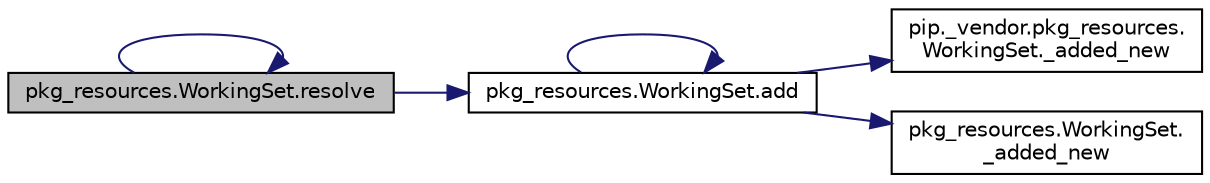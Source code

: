 digraph "pkg_resources.WorkingSet.resolve"
{
 // LATEX_PDF_SIZE
  edge [fontname="Helvetica",fontsize="10",labelfontname="Helvetica",labelfontsize="10"];
  node [fontname="Helvetica",fontsize="10",shape=record];
  rankdir="LR";
  Node1 [label="pkg_resources.WorkingSet.resolve",height=0.2,width=0.4,color="black", fillcolor="grey75", style="filled", fontcolor="black",tooltip=" "];
  Node1 -> Node2 [color="midnightblue",fontsize="10",style="solid",fontname="Helvetica"];
  Node2 [label="pkg_resources.WorkingSet.add",height=0.2,width=0.4,color="black", fillcolor="white", style="filled",URL="$d5/d96/classpkg__resources_1_1_working_set.html#ab12bd19b39a01d6013544ab543401a16",tooltip=" "];
  Node2 -> Node3 [color="midnightblue",fontsize="10",style="solid",fontname="Helvetica"];
  Node3 [label="pip._vendor.pkg_resources.\lWorkingSet._added_new",height=0.2,width=0.4,color="black", fillcolor="white", style="filled",URL="$da/d4f/classpip_1_1__vendor_1_1pkg__resources_1_1_working_set.html#a8bad467ae767e4e25b9e90d91aca5c65",tooltip=" "];
  Node2 -> Node4 [color="midnightblue",fontsize="10",style="solid",fontname="Helvetica"];
  Node4 [label="pkg_resources.WorkingSet.\l_added_new",height=0.2,width=0.4,color="black", fillcolor="white", style="filled",URL="$d5/d96/classpkg__resources_1_1_working_set.html#a19911c0ac0fd2a9a0f658a36141e3158",tooltip=" "];
  Node2 -> Node2 [color="midnightblue",fontsize="10",style="solid",fontname="Helvetica"];
  Node1 -> Node1 [color="midnightblue",fontsize="10",style="solid",fontname="Helvetica"];
}
